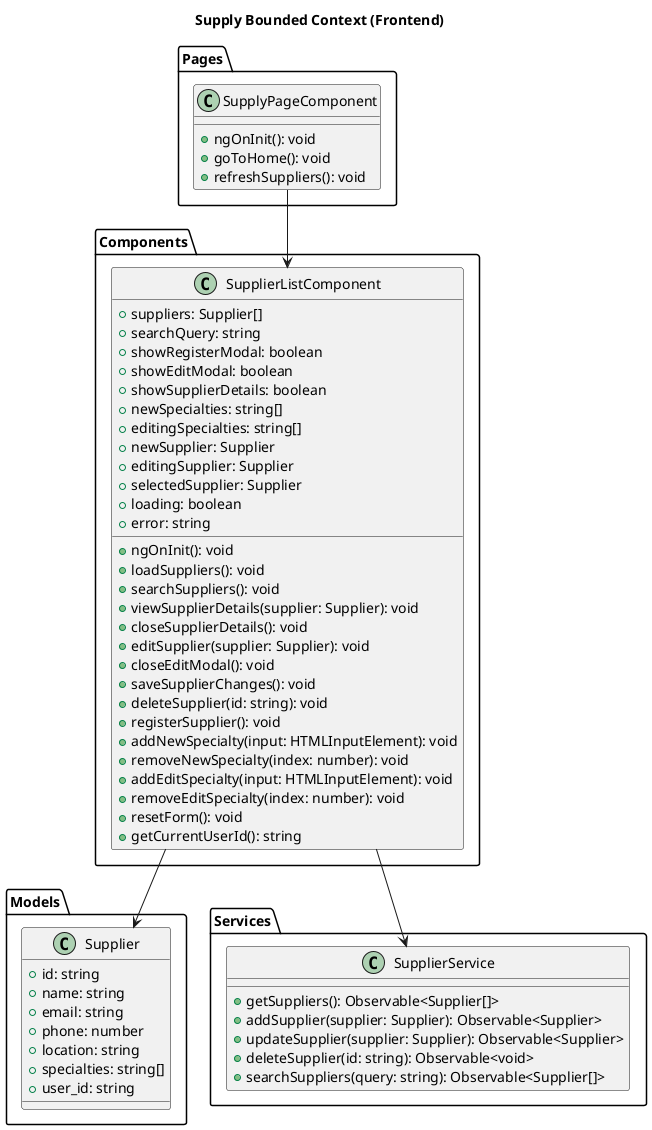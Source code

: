 @startuml
title Supply Bounded Context (Frontend)

' ==== MODEL ====
package "Models" {
  class Supplier {
    +id: string
    +name: string
    +email: string
    +phone: number
    +location: string
    +specialties: string[]
    +user_id: string
  }
}

' ==== SERVICES ====
package "Services" {
  class SupplierService {
    +getSuppliers(): Observable<Supplier[]>
    +addSupplier(supplier: Supplier): Observable<Supplier>
    +updateSupplier(supplier: Supplier): Observable<Supplier>
    +deleteSupplier(id: string): Observable<void>
    +searchSuppliers(query: string): Observable<Supplier[]>
  }
}

' ==== COMPONENTS ====
package "Components" {
  class SupplierListComponent {
    +suppliers: Supplier[]
    +searchQuery: string
    +showRegisterModal: boolean
    +showEditModal: boolean
    +showSupplierDetails: boolean
    +newSpecialties: string[]
    +editingSpecialties: string[]
    +newSupplier: Supplier
    +editingSupplier: Supplier
    +selectedSupplier: Supplier
    +loading: boolean
    +error: string
    +ngOnInit(): void
    +loadSuppliers(): void
    +searchSuppliers(): void
    +viewSupplierDetails(supplier: Supplier): void
    +closeSupplierDetails(): void
    +editSupplier(supplier: Supplier): void
    +closeEditModal(): void
    +saveSupplierChanges(): void
    +deleteSupplier(id: string): void
    +registerSupplier(): void
    +addNewSpecialty(input: HTMLInputElement): void
    +removeNewSpecialty(index: number): void
    +addEditSpecialty(input: HTMLInputElement): void
    +removeEditSpecialty(index: number): void
    +resetForm(): void
    +getCurrentUserId(): string
  }
}

' ==== PAGES ====
package "Pages" {
  class SupplyPageComponent {
    +ngOnInit(): void
    +goToHome(): void
    +refreshSuppliers(): void
  }
}

' ==== RELATIONSHIPS ====
SupplierListComponent --> SupplierService
SupplierListComponent --> Supplier
SupplyPageComponent --> SupplierListComponent

@enduml
